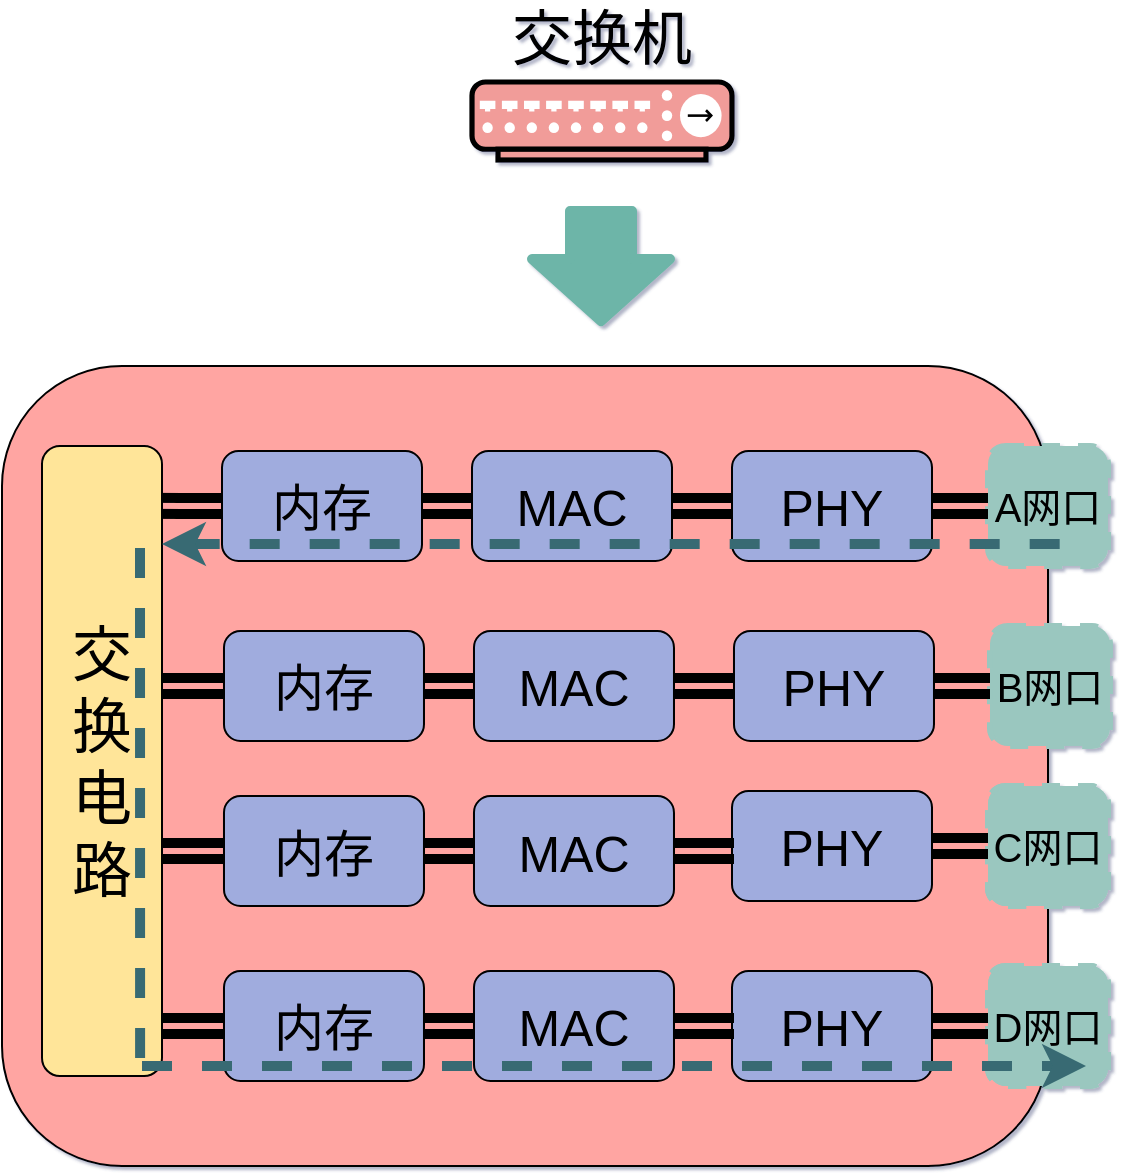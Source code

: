<mxfile version="14.5.1" type="github"><diagram id="3228e29e-7158-1315-38df-8450db1d8a1d" name="Page-1"><mxGraphModel dx="2740" dy="1400" grid="1" gridSize="10" guides="1" tooltips="1" connect="1" arrows="1" fold="1" page="1" pageScale="1" pageWidth="600" pageHeight="200" background="#ffffff" math="0" shadow="1"><root><mxCell id="0"/><mxCell id="1" parent="0"/><mxCell id="2FnHlDQc3e_-eUdSoOCG-1" value="" style="rounded=1;whiteSpace=wrap;html=1;fillColor=#FFA5A2;" parent="1" vertex="1"><mxGeometry x="-577" y="190" width="523" height="400" as="geometry"/></mxCell><mxCell id="2Wd3UBVozqNLlvINTNh1-11" style="edgeStyle=orthogonalEdgeStyle;rounded=0;orthogonalLoop=1;jettySize=auto;html=1;exitX=0;exitY=0.5;exitDx=0;exitDy=0;entryX=0.833;entryY=0.095;entryDx=0;entryDy=0;entryPerimeter=0;endArrow=none;endFill=0;strokeWidth=5;shape=link;" edge="1" parent="1" source="2Wd3UBVozqNLlvINTNh1-6" target="2FnHlDQc3e_-eUdSoOCG-6"><mxGeometry relative="1" as="geometry"/></mxCell><mxCell id="2Wd3UBVozqNLlvINTNh1-6" value="&lt;font style=&quot;font-size: 25px&quot;&gt;内存&lt;/font&gt;" style="rounded=1;whiteSpace=wrap;html=1;fillColor=#A0ACDE;" vertex="1" parent="1"><mxGeometry x="-467" y="232.5" width="100" height="55" as="geometry"/></mxCell><mxCell id="2Wd3UBVozqNLlvINTNh1-9" style="edgeStyle=orthogonalEdgeStyle;rounded=0;orthogonalLoop=1;jettySize=auto;html=1;exitX=0;exitY=0.5;exitDx=0;exitDy=0;endArrow=none;endFill=0;shape=link;strokeWidth=5;" edge="1" parent="1" source="2Wd3UBVozqNLlvINTNh1-5" target="2Wd3UBVozqNLlvINTNh1-6"><mxGeometry relative="1" as="geometry"/></mxCell><mxCell id="2Wd3UBVozqNLlvINTNh1-5" value="&lt;font style=&quot;font-size: 25px&quot;&gt;MAC&lt;/font&gt;" style="rounded=1;whiteSpace=wrap;html=1;fillColor=#A0ACDE;" vertex="1" parent="1"><mxGeometry x="-342" y="232.5" width="100" height="55" as="geometry"/></mxCell><mxCell id="fYc7Ru6buci-YKz5Eo-_-1" value="" style="fontColor=#0066CC;verticalAlign=top;verticalLabelPosition=bottom;labelPosition=center;align=center;html=1;outlineConnect=0;gradientColor=none;gradientDirection=north;strokeWidth=2;shape=mxgraph.networks.hub;fillColor=#F19C99;" parent="1" vertex="1"><mxGeometry x="-342" y="48" width="130" height="39" as="geometry"/></mxCell><mxCell id="fYc7Ru6buci-YKz5Eo-_-4" value="&lt;span style=&quot;font-size: 30px&quot;&gt;交换机&lt;/span&gt;" style="text;html=1;strokeColor=none;fillColor=none;align=center;verticalAlign=middle;whiteSpace=wrap;rounded=0;" parent="1" vertex="1"><mxGeometry x="-327" y="10" width="100" height="31" as="geometry"/></mxCell><mxCell id="2FnHlDQc3e_-eUdSoOCG-2" value="&lt;font style=&quot;font-size: 20px&quot;&gt;A网口&lt;/font&gt;" style="rounded=1;whiteSpace=wrap;html=1;fillColor=#9AC7BF;strokeColor=#9AC7BF;dashed=1;strokeWidth=3;" parent="1" vertex="1"><mxGeometry x="-84" y="230" width="60" height="60" as="geometry"/></mxCell><mxCell id="2FnHlDQc3e_-eUdSoOCG-4" value="" style="rounded=1;whiteSpace=wrap;html=1;fillColor=#9AC7BF;strokeColor=#9AC7BF;strokeWidth=3;dashed=1;" parent="1" vertex="1"><mxGeometry x="-84" y="400" width="60" height="60" as="geometry"/></mxCell><mxCell id="2FnHlDQc3e_-eUdSoOCG-5" value="" style="rounded=1;whiteSpace=wrap;html=1;fillColor=#9AC7BF;strokeColor=#9AC7BF;strokeWidth=3;dashed=1;" parent="1" vertex="1"><mxGeometry x="-84" y="490" width="60" height="60" as="geometry"/></mxCell><mxCell id="2FnHlDQc3e_-eUdSoOCG-6" value="&lt;span style=&quot;font-size: 30px&quot;&gt;交换电路&lt;/span&gt;" style="rounded=1;whiteSpace=wrap;html=1;fillColor=#FFE599;" parent="1" vertex="1"><mxGeometry x="-557" y="230" width="60" height="315" as="geometry"/></mxCell><mxCell id="2FnHlDQc3e_-eUdSoOCG-10" style="edgeStyle=orthogonalEdgeStyle;rounded=0;orthogonalLoop=1;jettySize=auto;html=1;exitX=1;exitY=0.5;exitDx=0;exitDy=0;entryX=0;entryY=0.5;entryDx=0;entryDy=0;endArrow=none;endFill=0;strokeWidth=5;shape=link;" parent="1" source="2FnHlDQc3e_-eUdSoOCG-7" target="2FnHlDQc3e_-eUdSoOCG-2" edge="1"><mxGeometry relative="1" as="geometry"/></mxCell><mxCell id="2Wd3UBVozqNLlvINTNh1-8" style="edgeStyle=orthogonalEdgeStyle;rounded=0;orthogonalLoop=1;jettySize=auto;html=1;exitX=0;exitY=0.5;exitDx=0;exitDy=0;entryX=1;entryY=0.5;entryDx=0;entryDy=0;endArrow=none;endFill=0;strokeWidth=5;shape=link;" edge="1" parent="1" source="2FnHlDQc3e_-eUdSoOCG-7" target="2Wd3UBVozqNLlvINTNh1-5"><mxGeometry relative="1" as="geometry"/></mxCell><mxCell id="2FnHlDQc3e_-eUdSoOCG-7" value="&lt;font style=&quot;font-size: 25px&quot;&gt;PHY&lt;/font&gt;" style="rounded=1;whiteSpace=wrap;html=1;fillColor=#A0ACDE;" parent="1" vertex="1"><mxGeometry x="-212" y="232.5" width="100" height="55" as="geometry"/></mxCell><mxCell id="2FnHlDQc3e_-eUdSoOCG-12" value="&lt;span style=&quot;font-size: 20px&quot;&gt;B网口&lt;/span&gt;" style="rounded=1;whiteSpace=wrap;html=1;fillColor=#9AC7BF;strokeWidth=3;dashed=1;strokeColor=#9AC7BF;" parent="1" vertex="1"><mxGeometry x="-83.01" y="320" width="60" height="60" as="geometry"/></mxCell><mxCell id="2FnHlDQc3e_-eUdSoOCG-13" style="edgeStyle=orthogonalEdgeStyle;rounded=0;orthogonalLoop=1;jettySize=auto;html=1;exitX=1;exitY=0.5;exitDx=0;exitDy=0;entryX=0;entryY=0.5;entryDx=0;entryDy=0;endArrow=none;endFill=0;strokeWidth=5;shape=link;" parent="1" source="2FnHlDQc3e_-eUdSoOCG-15" target="2FnHlDQc3e_-eUdSoOCG-12" edge="1"><mxGeometry relative="1" as="geometry"/></mxCell><mxCell id="2FnHlDQc3e_-eUdSoOCG-15" value="&lt;font style=&quot;font-size: 25px&quot;&gt;PHY&lt;/font&gt;" style="rounded=1;whiteSpace=wrap;html=1;fillColor=#A0ACDE;" parent="1" vertex="1"><mxGeometry x="-211.01" y="322.5" width="100" height="55" as="geometry"/></mxCell><mxCell id="2FnHlDQc3e_-eUdSoOCG-16" value="&lt;span style=&quot;font-size: 20px&quot;&gt;C网口&lt;/span&gt;" style="rounded=1;whiteSpace=wrap;html=1;fillColor=#9AC7BF;strokeColor=#9AC7BF;strokeWidth=3;dashed=1;" parent="1" vertex="1"><mxGeometry x="-84" y="400" width="60" height="60" as="geometry"/></mxCell><mxCell id="2FnHlDQc3e_-eUdSoOCG-17" style="edgeStyle=orthogonalEdgeStyle;rounded=0;orthogonalLoop=1;jettySize=auto;html=1;exitX=1;exitY=0.5;exitDx=0;exitDy=0;entryX=0;entryY=0.5;entryDx=0;entryDy=0;endArrow=none;endFill=0;strokeWidth=5;shape=link;" parent="1" source="2FnHlDQc3e_-eUdSoOCG-19" target="2FnHlDQc3e_-eUdSoOCG-16" edge="1"><mxGeometry relative="1" as="geometry"/></mxCell><mxCell id="2FnHlDQc3e_-eUdSoOCG-19" value="&lt;font style=&quot;font-size: 25px&quot;&gt;PHY&lt;/font&gt;" style="rounded=1;whiteSpace=wrap;html=1;fillColor=#A0ACDE;" parent="1" vertex="1"><mxGeometry x="-212" y="402.5" width="100" height="55" as="geometry"/></mxCell><mxCell id="2FnHlDQc3e_-eUdSoOCG-20" value="&lt;span style=&quot;font-size: 20px&quot;&gt;D网口&lt;/span&gt;" style="rounded=1;whiteSpace=wrap;html=1;fillColor=#9AC7BF;strokeColor=#9AC7BF;strokeWidth=3;dashed=1;" parent="1" vertex="1"><mxGeometry x="-84" y="490" width="60" height="60" as="geometry"/></mxCell><mxCell id="2FnHlDQc3e_-eUdSoOCG-21" style="edgeStyle=orthogonalEdgeStyle;rounded=0;orthogonalLoop=1;jettySize=auto;html=1;exitX=1;exitY=0.5;exitDx=0;exitDy=0;entryX=0;entryY=0.5;entryDx=0;entryDy=0;endArrow=none;endFill=0;strokeWidth=5;shape=link;" parent="1" source="2FnHlDQc3e_-eUdSoOCG-23" target="2FnHlDQc3e_-eUdSoOCG-20" edge="1"><mxGeometry relative="1" as="geometry"/></mxCell><mxCell id="2FnHlDQc3e_-eUdSoOCG-23" value="&lt;font style=&quot;font-size: 25px&quot;&gt;PHY&lt;/font&gt;" style="rounded=1;whiteSpace=wrap;html=1;fillColor=#A0ACDE;" parent="1" vertex="1"><mxGeometry x="-212" y="492.5" width="100" height="55" as="geometry"/></mxCell><mxCell id="2FnHlDQc3e_-eUdSoOCG-25" value="" style="shape=flexArrow;endArrow=classic;html=1;strokeWidth=5;endWidth=33;endSize=8.67;width=27;strokeColor=#6DB5A8;fillColor=#6DB5A8;" parent="1" edge="1"><mxGeometry width="50" height="50" relative="1" as="geometry"><mxPoint x="-277.5" y="110" as="sourcePoint"/><mxPoint x="-277.5" y="170" as="targetPoint"/></mxGeometry></mxCell><mxCell id="2FnHlDQc3e_-eUdSoOCG-27" value="" style="endArrow=none;dashed=1;html=1;strokeWidth=5;fillColor=#6DB5A8;startArrow=classic;startFill=1;strokeColor=#376B73;" parent="1" edge="1"><mxGeometry width="50" height="50" relative="1" as="geometry"><mxPoint x="-497" y="279" as="sourcePoint"/><mxPoint x="-34" y="279" as="targetPoint"/></mxGeometry></mxCell><mxCell id="2FnHlDQc3e_-eUdSoOCG-29" value="" style="endArrow=none;dashed=1;html=1;strokeWidth=5;fillColor=#6DB5A8;strokeColor=#376B73;exitX=0.174;exitY=0.875;exitDx=0;exitDy=0;exitPerimeter=0;" parent="1" edge="1"><mxGeometry width="50" height="50" relative="1" as="geometry"><mxPoint x="-507.95" y="536" as="sourcePoint"/><mxPoint x="-508" y="270" as="targetPoint"/></mxGeometry></mxCell><mxCell id="2Wd3UBVozqNLlvINTNh1-17" style="edgeStyle=orthogonalEdgeStyle;shape=link;rounded=0;orthogonalLoop=1;jettySize=auto;html=1;exitX=0;exitY=0.5;exitDx=0;exitDy=0;entryX=1;entryY=0.378;entryDx=0;entryDy=0;entryPerimeter=0;startArrow=classic;startFill=1;endArrow=none;endFill=0;strokeWidth=5;" edge="1" parent="1" source="2Wd3UBVozqNLlvINTNh1-13" target="2FnHlDQc3e_-eUdSoOCG-6"><mxGeometry relative="1" as="geometry"/></mxCell><mxCell id="2Wd3UBVozqNLlvINTNh1-13" value="&lt;font style=&quot;font-size: 25px&quot;&gt;内存&lt;/font&gt;" style="rounded=1;whiteSpace=wrap;html=1;fillColor=#A0ACDE;" vertex="1" parent="1"><mxGeometry x="-466.01" y="322.5" width="100" height="55" as="geometry"/></mxCell><mxCell id="2Wd3UBVozqNLlvINTNh1-14" style="edgeStyle=orthogonalEdgeStyle;rounded=0;orthogonalLoop=1;jettySize=auto;html=1;exitX=0;exitY=0.5;exitDx=0;exitDy=0;endArrow=none;endFill=0;shape=link;strokeWidth=5;" edge="1" parent="1" source="2Wd3UBVozqNLlvINTNh1-15" target="2Wd3UBVozqNLlvINTNh1-13"><mxGeometry relative="1" as="geometry"/></mxCell><mxCell id="2Wd3UBVozqNLlvINTNh1-15" value="&lt;font style=&quot;font-size: 25px&quot;&gt;MAC&lt;/font&gt;" style="rounded=1;whiteSpace=wrap;html=1;fillColor=#A0ACDE;" vertex="1" parent="1"><mxGeometry x="-341.01" y="322.5" width="100" height="55" as="geometry"/></mxCell><mxCell id="2Wd3UBVozqNLlvINTNh1-16" style="edgeStyle=orthogonalEdgeStyle;rounded=0;orthogonalLoop=1;jettySize=auto;html=1;exitX=0;exitY=0.5;exitDx=0;exitDy=0;entryX=1;entryY=0.5;entryDx=0;entryDy=0;endArrow=none;endFill=0;strokeWidth=5;shape=link;" edge="1" parent="1" target="2Wd3UBVozqNLlvINTNh1-15"><mxGeometry relative="1" as="geometry"><mxPoint x="-211.01" y="350" as="sourcePoint"/></mxGeometry></mxCell><mxCell id="2Wd3UBVozqNLlvINTNh1-18" style="edgeStyle=orthogonalEdgeStyle;shape=link;rounded=0;orthogonalLoop=1;jettySize=auto;html=1;exitX=0;exitY=0.5;exitDx=0;exitDy=0;entryX=1;entryY=0.378;entryDx=0;entryDy=0;entryPerimeter=0;startArrow=classic;startFill=1;endArrow=none;endFill=0;strokeWidth=5;" edge="1" parent="1" source="2Wd3UBVozqNLlvINTNh1-19"><mxGeometry relative="1" as="geometry"><mxPoint x="-497" y="431.57" as="targetPoint"/></mxGeometry></mxCell><mxCell id="2Wd3UBVozqNLlvINTNh1-19" value="&lt;font style=&quot;font-size: 25px&quot;&gt;内存&lt;/font&gt;" style="rounded=1;whiteSpace=wrap;html=1;fillColor=#A0ACDE;" vertex="1" parent="1"><mxGeometry x="-466.01" y="405" width="100" height="55" as="geometry"/></mxCell><mxCell id="2Wd3UBVozqNLlvINTNh1-20" style="edgeStyle=orthogonalEdgeStyle;rounded=0;orthogonalLoop=1;jettySize=auto;html=1;exitX=0;exitY=0.5;exitDx=0;exitDy=0;endArrow=none;endFill=0;shape=link;strokeWidth=5;" edge="1" parent="1" source="2Wd3UBVozqNLlvINTNh1-21" target="2Wd3UBVozqNLlvINTNh1-19"><mxGeometry relative="1" as="geometry"/></mxCell><mxCell id="2Wd3UBVozqNLlvINTNh1-21" value="&lt;font style=&quot;font-size: 25px&quot;&gt;MAC&lt;/font&gt;" style="rounded=1;whiteSpace=wrap;html=1;fillColor=#A0ACDE;" vertex="1" parent="1"><mxGeometry x="-341.01" y="405" width="100" height="55" as="geometry"/></mxCell><mxCell id="2Wd3UBVozqNLlvINTNh1-22" style="edgeStyle=orthogonalEdgeStyle;rounded=0;orthogonalLoop=1;jettySize=auto;html=1;exitX=0;exitY=0.5;exitDx=0;exitDy=0;entryX=1;entryY=0.5;entryDx=0;entryDy=0;endArrow=none;endFill=0;strokeWidth=5;shape=link;" edge="1" parent="1" target="2Wd3UBVozqNLlvINTNh1-21"><mxGeometry relative="1" as="geometry"><mxPoint x="-211.01" y="432.5" as="sourcePoint"/></mxGeometry></mxCell><mxCell id="2Wd3UBVozqNLlvINTNh1-23" style="edgeStyle=orthogonalEdgeStyle;shape=link;rounded=0;orthogonalLoop=1;jettySize=auto;html=1;exitX=0;exitY=0.5;exitDx=0;exitDy=0;entryX=1;entryY=0.378;entryDx=0;entryDy=0;entryPerimeter=0;startArrow=classic;startFill=1;endArrow=none;endFill=0;strokeWidth=5;" edge="1" parent="1" source="2Wd3UBVozqNLlvINTNh1-24"><mxGeometry relative="1" as="geometry"><mxPoint x="-497" y="519.07" as="targetPoint"/></mxGeometry></mxCell><mxCell id="2Wd3UBVozqNLlvINTNh1-24" value="&lt;font style=&quot;font-size: 25px&quot;&gt;内存&lt;/font&gt;" style="rounded=1;whiteSpace=wrap;html=1;fillColor=#A0ACDE;" vertex="1" parent="1"><mxGeometry x="-466.01" y="492.5" width="100" height="55" as="geometry"/></mxCell><mxCell id="2Wd3UBVozqNLlvINTNh1-25" style="edgeStyle=orthogonalEdgeStyle;rounded=0;orthogonalLoop=1;jettySize=auto;html=1;exitX=0;exitY=0.5;exitDx=0;exitDy=0;endArrow=none;endFill=0;shape=link;strokeWidth=5;" edge="1" parent="1" source="2Wd3UBVozqNLlvINTNh1-26" target="2Wd3UBVozqNLlvINTNh1-24"><mxGeometry relative="1" as="geometry"/></mxCell><mxCell id="2Wd3UBVozqNLlvINTNh1-26" value="&lt;font style=&quot;font-size: 25px&quot;&gt;MAC&lt;/font&gt;" style="rounded=1;whiteSpace=wrap;html=1;fillColor=#A0ACDE;" vertex="1" parent="1"><mxGeometry x="-341.01" y="492.5" width="100" height="55" as="geometry"/></mxCell><mxCell id="2Wd3UBVozqNLlvINTNh1-27" style="edgeStyle=orthogonalEdgeStyle;rounded=0;orthogonalLoop=1;jettySize=auto;html=1;exitX=0;exitY=0.5;exitDx=0;exitDy=0;entryX=1;entryY=0.5;entryDx=0;entryDy=0;endArrow=none;endFill=0;strokeWidth=5;shape=link;" edge="1" parent="1" target="2Wd3UBVozqNLlvINTNh1-26"><mxGeometry relative="1" as="geometry"><mxPoint x="-211.01" y="520" as="sourcePoint"/></mxGeometry></mxCell><mxCell id="2FnHlDQc3e_-eUdSoOCG-32" value="" style="endArrow=classic;dashed=1;html=1;strokeWidth=5;fillColor=#6DB5A8;startArrow=none;startFill=0;endFill=1;strokeColor=#376B73;" parent="1" edge="1"><mxGeometry width="50" height="50" relative="1" as="geometry"><mxPoint x="-507" y="540" as="sourcePoint"/><mxPoint x="-35" y="540" as="targetPoint"/></mxGeometry></mxCell></root></mxGraphModel></diagram></mxfile>